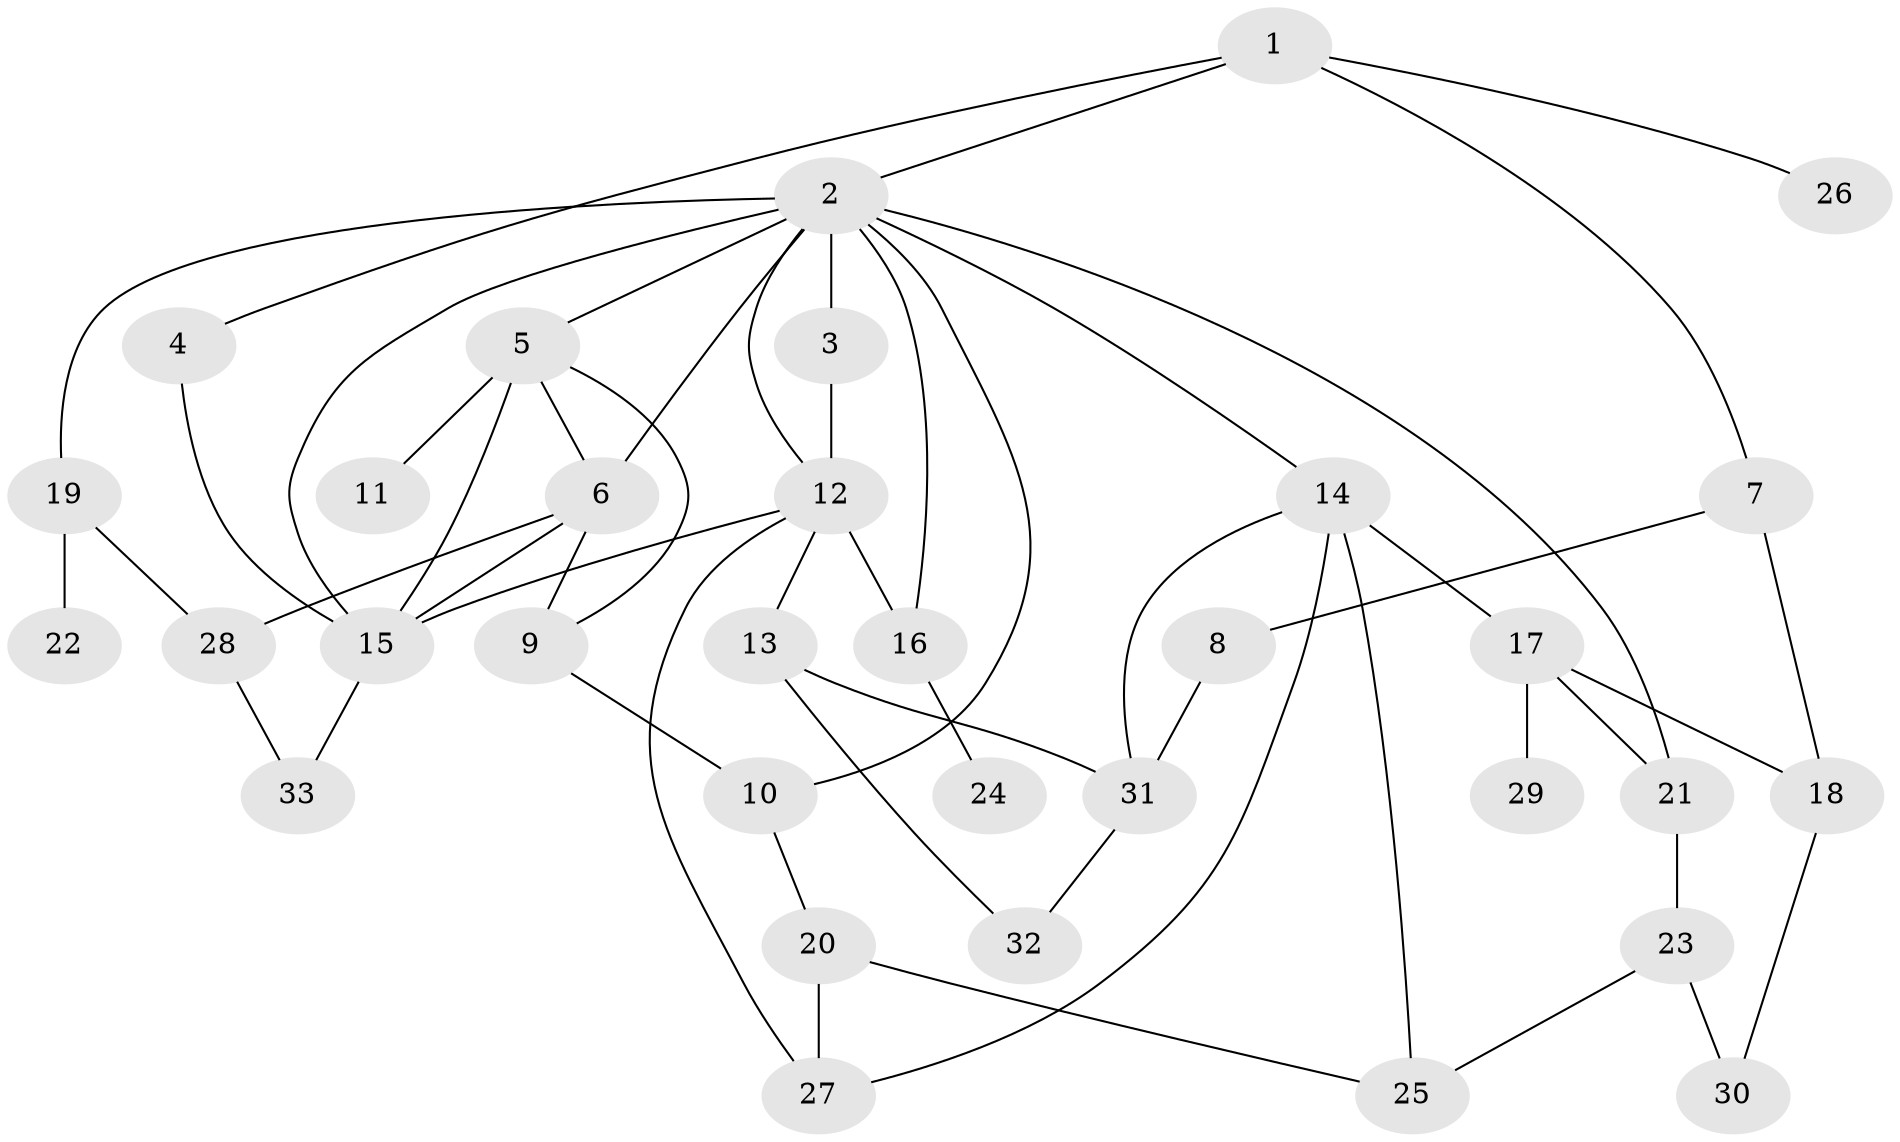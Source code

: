 // original degree distribution, {5: 0.06578947368421052, 4: 0.10526315789473684, 7: 0.013157894736842105, 3: 0.21052631578947367, 1: 0.2631578947368421, 2: 0.3026315789473684, 6: 0.039473684210526314}
// Generated by graph-tools (version 1.1) at 2025/49/03/04/25 22:49:10]
// undirected, 33 vertices, 53 edges
graph export_dot {
  node [color=gray90,style=filled];
  1;
  2;
  3;
  4;
  5;
  6;
  7;
  8;
  9;
  10;
  11;
  12;
  13;
  14;
  15;
  16;
  17;
  18;
  19;
  20;
  21;
  22;
  23;
  24;
  25;
  26;
  27;
  28;
  29;
  30;
  31;
  32;
  33;
  1 -- 2 [weight=1.0];
  1 -- 4 [weight=1.0];
  1 -- 7 [weight=1.0];
  1 -- 26 [weight=1.0];
  2 -- 3 [weight=5.0];
  2 -- 5 [weight=1.0];
  2 -- 6 [weight=1.0];
  2 -- 10 [weight=1.0];
  2 -- 12 [weight=1.0];
  2 -- 14 [weight=1.0];
  2 -- 15 [weight=1.0];
  2 -- 16 [weight=1.0];
  2 -- 19 [weight=1.0];
  2 -- 21 [weight=1.0];
  3 -- 12 [weight=1.0];
  4 -- 15 [weight=1.0];
  5 -- 6 [weight=1.0];
  5 -- 9 [weight=1.0];
  5 -- 11 [weight=1.0];
  5 -- 15 [weight=1.0];
  6 -- 9 [weight=1.0];
  6 -- 15 [weight=1.0];
  6 -- 28 [weight=1.0];
  7 -- 8 [weight=1.0];
  7 -- 18 [weight=1.0];
  8 -- 31 [weight=1.0];
  9 -- 10 [weight=1.0];
  10 -- 20 [weight=1.0];
  12 -- 13 [weight=1.0];
  12 -- 15 [weight=1.0];
  12 -- 16 [weight=1.0];
  12 -- 27 [weight=1.0];
  13 -- 31 [weight=2.0];
  13 -- 32 [weight=1.0];
  14 -- 17 [weight=1.0];
  14 -- 25 [weight=1.0];
  14 -- 27 [weight=1.0];
  14 -- 31 [weight=1.0];
  15 -- 33 [weight=1.0];
  16 -- 24 [weight=1.0];
  17 -- 18 [weight=1.0];
  17 -- 21 [weight=1.0];
  17 -- 29 [weight=2.0];
  18 -- 30 [weight=1.0];
  19 -- 22 [weight=4.0];
  19 -- 28 [weight=2.0];
  20 -- 25 [weight=1.0];
  20 -- 27 [weight=1.0];
  21 -- 23 [weight=2.0];
  23 -- 25 [weight=1.0];
  23 -- 30 [weight=1.0];
  28 -- 33 [weight=1.0];
  31 -- 32 [weight=1.0];
}
